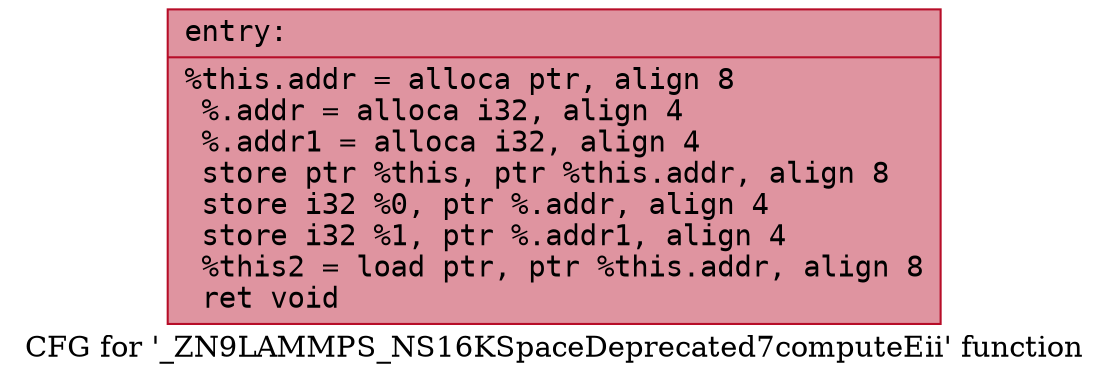 digraph "CFG for '_ZN9LAMMPS_NS16KSpaceDeprecated7computeEii' function" {
	label="CFG for '_ZN9LAMMPS_NS16KSpaceDeprecated7computeEii' function";

	Node0x55bbfe7a2d00 [shape=record,color="#b70d28ff", style=filled, fillcolor="#b70d2870" fontname="Courier",label="{entry:\l|  %this.addr = alloca ptr, align 8\l  %.addr = alloca i32, align 4\l  %.addr1 = alloca i32, align 4\l  store ptr %this, ptr %this.addr, align 8\l  store i32 %0, ptr %.addr, align 4\l  store i32 %1, ptr %.addr1, align 4\l  %this2 = load ptr, ptr %this.addr, align 8\l  ret void\l}"];
}
